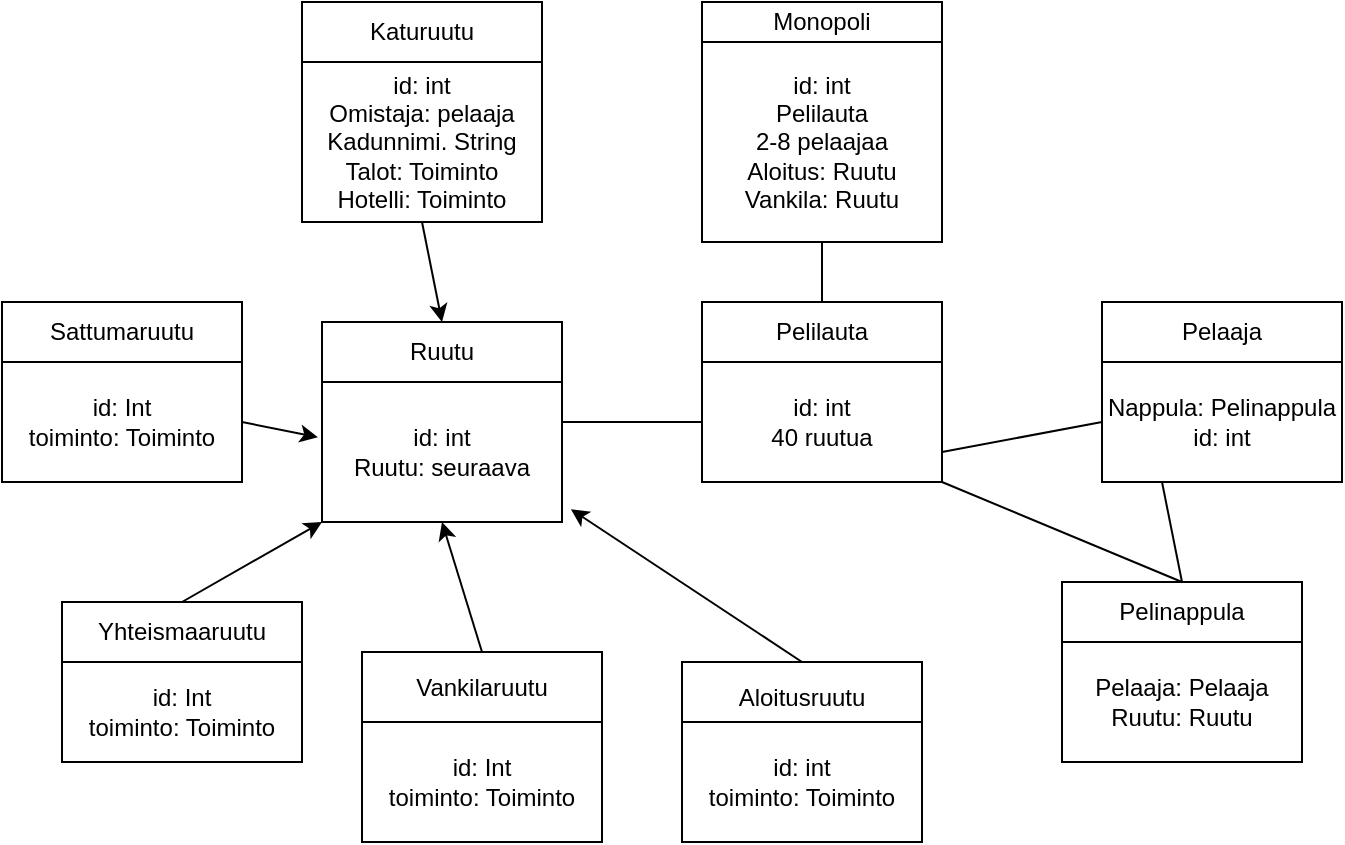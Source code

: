 <mxfile version="12.8.6" type="device"><diagram id="JnfZ1DnmYC-s_w-Qnbk-" name="Page-1"><mxGraphModel dx="1038" dy="499" grid="1" gridSize="10" guides="1" tooltips="1" connect="1" arrows="1" fold="1" page="1" pageScale="1" pageWidth="827" pageHeight="1169" math="0" shadow="0"><root><mxCell id="0"/><mxCell id="1" parent="0"/><mxCell id="wuMi8fpval-3Vk3nx-K8-2" value="id: int&lt;br&gt;Pelilauta&lt;br&gt;2-8 pelaajaa&lt;br&gt;Aloitus: Ruutu&lt;br&gt;Vankila: Ruutu" style="rounded=0;whiteSpace=wrap;html=1;" vertex="1" parent="1"><mxGeometry x="350" y="40" width="120" height="100" as="geometry"/></mxCell><mxCell id="wuMi8fpval-3Vk3nx-K8-3" value="Monopoli" style="rounded=0;whiteSpace=wrap;html=1;" vertex="1" parent="1"><mxGeometry x="350" y="20" width="120" height="20" as="geometry"/></mxCell><mxCell id="wuMi8fpval-3Vk3nx-K8-4" value="Pelilauta" style="rounded=0;whiteSpace=wrap;html=1;" vertex="1" parent="1"><mxGeometry x="350" y="170" width="120" height="30" as="geometry"/></mxCell><mxCell id="wuMi8fpval-3Vk3nx-K8-19" value="" style="edgeStyle=orthogonalEdgeStyle;rounded=0;orthogonalLoop=1;jettySize=auto;html=1;" edge="1" parent="1" source="wuMi8fpval-3Vk3nx-K8-5"><mxGeometry relative="1" as="geometry"><mxPoint x="270" y="280" as="targetPoint"/></mxGeometry></mxCell><mxCell id="wuMi8fpval-3Vk3nx-K8-5" value="id: int&lt;br&gt;40 ruutua" style="rounded=0;whiteSpace=wrap;html=1;" vertex="1" parent="1"><mxGeometry x="350" y="200" width="120" height="60" as="geometry"/></mxCell><mxCell id="wuMi8fpval-3Vk3nx-K8-6" style="edgeStyle=orthogonalEdgeStyle;rounded=0;orthogonalLoop=1;jettySize=auto;html=1;exitX=0.5;exitY=1;exitDx=0;exitDy=0;" edge="1" parent="1" source="wuMi8fpval-3Vk3nx-K8-4" target="wuMi8fpval-3Vk3nx-K8-4"><mxGeometry relative="1" as="geometry"/></mxCell><mxCell id="wuMi8fpval-3Vk3nx-K8-8" value="Nappula: Pelinappula&lt;br&gt;id: int" style="rounded=0;whiteSpace=wrap;html=1;" vertex="1" parent="1"><mxGeometry x="550" y="200" width="120" height="60" as="geometry"/></mxCell><mxCell id="wuMi8fpval-3Vk3nx-K8-9" value="Pelaaja" style="rounded=0;whiteSpace=wrap;html=1;" vertex="1" parent="1"><mxGeometry x="550" y="170" width="120" height="30" as="geometry"/></mxCell><mxCell id="wuMi8fpval-3Vk3nx-K8-10" value="id: int&lt;br&gt;Ruutu: seuraava" style="rounded=0;whiteSpace=wrap;html=1;" vertex="1" parent="1"><mxGeometry x="160" y="210" width="120" height="70" as="geometry"/></mxCell><mxCell id="wuMi8fpval-3Vk3nx-K8-11" value="Ruutu" style="rounded=0;whiteSpace=wrap;html=1;" vertex="1" parent="1"><mxGeometry x="160" y="180" width="120" height="30" as="geometry"/></mxCell><mxCell id="wuMi8fpval-3Vk3nx-K8-12" value="Pelaaja: Pelaaja&lt;br&gt;Ruutu: Ruutu" style="rounded=0;whiteSpace=wrap;html=1;" vertex="1" parent="1"><mxGeometry x="530" y="340" width="120" height="60" as="geometry"/></mxCell><mxCell id="wuMi8fpval-3Vk3nx-K8-13" value="Pelinappula" style="rounded=0;whiteSpace=wrap;html=1;" vertex="1" parent="1"><mxGeometry x="530" y="310" width="120" height="30" as="geometry"/></mxCell><mxCell id="wuMi8fpval-3Vk3nx-K8-22" value="" style="endArrow=none;html=1;entryX=0;entryY=0.5;entryDx=0;entryDy=0;exitX=1;exitY=0.75;exitDx=0;exitDy=0;" edge="1" parent="1" source="wuMi8fpval-3Vk3nx-K8-5" target="wuMi8fpval-3Vk3nx-K8-8"><mxGeometry width="50" height="50" relative="1" as="geometry"><mxPoint x="390" y="310" as="sourcePoint"/><mxPoint x="440" y="260" as="targetPoint"/></mxGeometry></mxCell><mxCell id="wuMi8fpval-3Vk3nx-K8-23" value="" style="endArrow=none;html=1;entryX=0.25;entryY=1;entryDx=0;entryDy=0;exitX=0.5;exitY=0;exitDx=0;exitDy=0;" edge="1" parent="1" source="wuMi8fpval-3Vk3nx-K8-13" target="wuMi8fpval-3Vk3nx-K8-8"><mxGeometry width="50" height="50" relative="1" as="geometry"><mxPoint x="390" y="310" as="sourcePoint"/><mxPoint x="440" y="260" as="targetPoint"/></mxGeometry></mxCell><mxCell id="wuMi8fpval-3Vk3nx-K8-24" value="" style="endArrow=none;html=1;exitX=0.5;exitY=0;exitDx=0;exitDy=0;entryX=1;entryY=1;entryDx=0;entryDy=0;" edge="1" parent="1" source="wuMi8fpval-3Vk3nx-K8-13" target="wuMi8fpval-3Vk3nx-K8-5"><mxGeometry width="50" height="50" relative="1" as="geometry"><mxPoint x="390" y="310" as="sourcePoint"/><mxPoint x="440" y="260" as="targetPoint"/></mxGeometry></mxCell><mxCell id="wuMi8fpval-3Vk3nx-K8-26" value="Yhteismaaruutu" style="rounded=0;whiteSpace=wrap;html=1;" vertex="1" parent="1"><mxGeometry x="30" y="320" width="120" height="30" as="geometry"/></mxCell><mxCell id="wuMi8fpval-3Vk3nx-K8-27" value="id: Int&lt;br&gt;toiminto: Toiminto" style="rounded=0;whiteSpace=wrap;html=1;" vertex="1" parent="1"><mxGeometry x="30" y="350" width="120" height="50" as="geometry"/></mxCell><mxCell id="wuMi8fpval-3Vk3nx-K8-28" value="Vankilaruutu" style="rounded=0;whiteSpace=wrap;html=1;" vertex="1" parent="1"><mxGeometry x="180" y="345" width="120" height="35" as="geometry"/></mxCell><mxCell id="wuMi8fpval-3Vk3nx-K8-29" value="id: Int&lt;br&gt;toiminto: Toiminto" style="rounded=0;whiteSpace=wrap;html=1;" vertex="1" parent="1"><mxGeometry x="180" y="380" width="120" height="60" as="geometry"/></mxCell><mxCell id="wuMi8fpval-3Vk3nx-K8-30" value="Katuruutu" style="rounded=0;whiteSpace=wrap;html=1;" vertex="1" parent="1"><mxGeometry x="150" y="20" width="120" height="30" as="geometry"/></mxCell><mxCell id="wuMi8fpval-3Vk3nx-K8-31" value="id: int&lt;br&gt;Omistaja: pelaaja&lt;br&gt;Kadunnimi. String&lt;br&gt;Talot: Toiminto&lt;br&gt;Hotelli: Toiminto" style="rounded=0;whiteSpace=wrap;html=1;" vertex="1" parent="1"><mxGeometry x="150" y="50" width="120" height="80" as="geometry"/></mxCell><mxCell id="wuMi8fpval-3Vk3nx-K8-32" value="Sattumaruutu" style="rounded=0;whiteSpace=wrap;html=1;" vertex="1" parent="1"><mxGeometry y="170" width="120" height="30" as="geometry"/></mxCell><mxCell id="wuMi8fpval-3Vk3nx-K8-33" value="id: Int&lt;br&gt;toiminto: Toiminto" style="rounded=0;whiteSpace=wrap;html=1;" vertex="1" parent="1"><mxGeometry y="200" width="120" height="60" as="geometry"/></mxCell><mxCell id="wuMi8fpval-3Vk3nx-K8-34" value="Aloitusruutu" style="rounded=0;whiteSpace=wrap;html=1;" vertex="1" parent="1"><mxGeometry x="340" y="350" width="120" height="35" as="geometry"/></mxCell><mxCell id="wuMi8fpval-3Vk3nx-K8-35" value="id: int&lt;br&gt;toiminto: Toiminto" style="rounded=0;whiteSpace=wrap;html=1;" vertex="1" parent="1"><mxGeometry x="340" y="380" width="120" height="60" as="geometry"/></mxCell><mxCell id="wuMi8fpval-3Vk3nx-K8-36" value="" style="endArrow=classic;html=1;exitX=0.5;exitY=0;exitDx=0;exitDy=0;entryX=1.037;entryY=0.909;entryDx=0;entryDy=0;entryPerimeter=0;" edge="1" parent="1" source="wuMi8fpval-3Vk3nx-K8-34" target="wuMi8fpval-3Vk3nx-K8-10"><mxGeometry width="50" height="50" relative="1" as="geometry"><mxPoint x="390" y="290" as="sourcePoint"/><mxPoint x="440" y="240" as="targetPoint"/></mxGeometry></mxCell><mxCell id="wuMi8fpval-3Vk3nx-K8-37" value="" style="endArrow=classic;html=1;exitX=0.5;exitY=0;exitDx=0;exitDy=0;entryX=0.5;entryY=1;entryDx=0;entryDy=0;" edge="1" parent="1" source="wuMi8fpval-3Vk3nx-K8-28" target="wuMi8fpval-3Vk3nx-K8-10"><mxGeometry width="50" height="50" relative="1" as="geometry"><mxPoint x="390" y="290" as="sourcePoint"/><mxPoint x="440" y="240" as="targetPoint"/></mxGeometry></mxCell><mxCell id="wuMi8fpval-3Vk3nx-K8-38" value="" style="endArrow=classic;html=1;exitX=0.5;exitY=0;exitDx=0;exitDy=0;entryX=0;entryY=1;entryDx=0;entryDy=0;" edge="1" parent="1" source="wuMi8fpval-3Vk3nx-K8-26" target="wuMi8fpval-3Vk3nx-K8-10"><mxGeometry width="50" height="50" relative="1" as="geometry"><mxPoint x="390" y="290" as="sourcePoint"/><mxPoint x="440" y="240" as="targetPoint"/></mxGeometry></mxCell><mxCell id="wuMi8fpval-3Vk3nx-K8-39" value="" style="endArrow=classic;html=1;exitX=1;exitY=0.5;exitDx=0;exitDy=0;entryX=-0.017;entryY=0.394;entryDx=0;entryDy=0;entryPerimeter=0;" edge="1" parent="1" source="wuMi8fpval-3Vk3nx-K8-33" target="wuMi8fpval-3Vk3nx-K8-10"><mxGeometry width="50" height="50" relative="1" as="geometry"><mxPoint x="390" y="290" as="sourcePoint"/><mxPoint x="440" y="240" as="targetPoint"/></mxGeometry></mxCell><mxCell id="wuMi8fpval-3Vk3nx-K8-40" value="" style="endArrow=classic;html=1;exitX=0.5;exitY=1;exitDx=0;exitDy=0;entryX=0.5;entryY=0;entryDx=0;entryDy=0;" edge="1" parent="1" source="wuMi8fpval-3Vk3nx-K8-31" target="wuMi8fpval-3Vk3nx-K8-11"><mxGeometry width="50" height="50" relative="1" as="geometry"><mxPoint x="390" y="290" as="sourcePoint"/><mxPoint x="440" y="240" as="targetPoint"/></mxGeometry></mxCell><mxCell id="wuMi8fpval-3Vk3nx-K8-41" value="" style="endArrow=none;html=1;entryX=0.5;entryY=1;entryDx=0;entryDy=0;" edge="1" parent="1" target="wuMi8fpval-3Vk3nx-K8-2"><mxGeometry width="50" height="50" relative="1" as="geometry"><mxPoint x="410" y="170" as="sourcePoint"/><mxPoint x="440" y="240" as="targetPoint"/></mxGeometry></mxCell></root></mxGraphModel></diagram></mxfile>